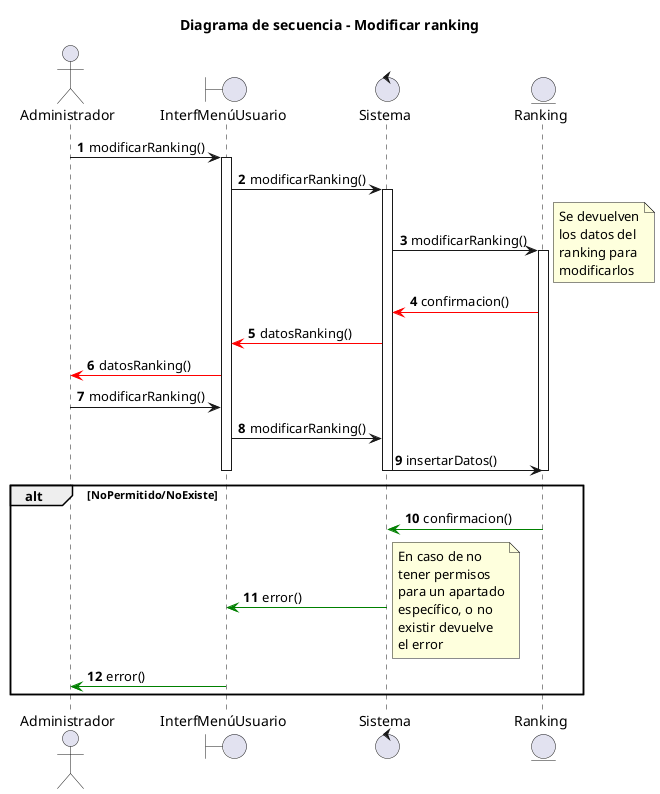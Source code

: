 @startuml
title Diagrama de secuencia - Modificar ranking
autonumber
actor Administrador
boundary InterfMenúUsuario
control Sistema
entity Ranking

Administrador -> InterfMenúUsuario : modificarRanking()
activate InterfMenúUsuario
InterfMenúUsuario -> Sistema : modificarRanking()
activate Sistema
Sistema -> Ranking : modificarRanking()
note right 
Se devuelven
los datos del
ranking para
modificarlos
end note
activate Ranking
Ranking -[#red]> Sistema : confirmacion()
Sistema -[#red]> InterfMenúUsuario : datosRanking()
InterfMenúUsuario -[#red]> Administrador : datosRanking()
Administrador -> InterfMenúUsuario : modificarRanking()
InterfMenúUsuario -> Sistema : modificarRanking()
Sistema -> Ranking : insertarDatos()

deactivate Ranking
deactivate Sistema
deactivate InterfMenúUsuario
alt NoPermitido/NoExiste
Ranking -[#green]> Sistema : confirmacion()
Sistema -[#green]> InterfMenúUsuario : error()
note right 
En caso de no
tener permisos
para un apartado
específico, o no
existir devuelve 
el error
end note
InterfMenúUsuario -[#green]> Administrador : error()
end

@enduml